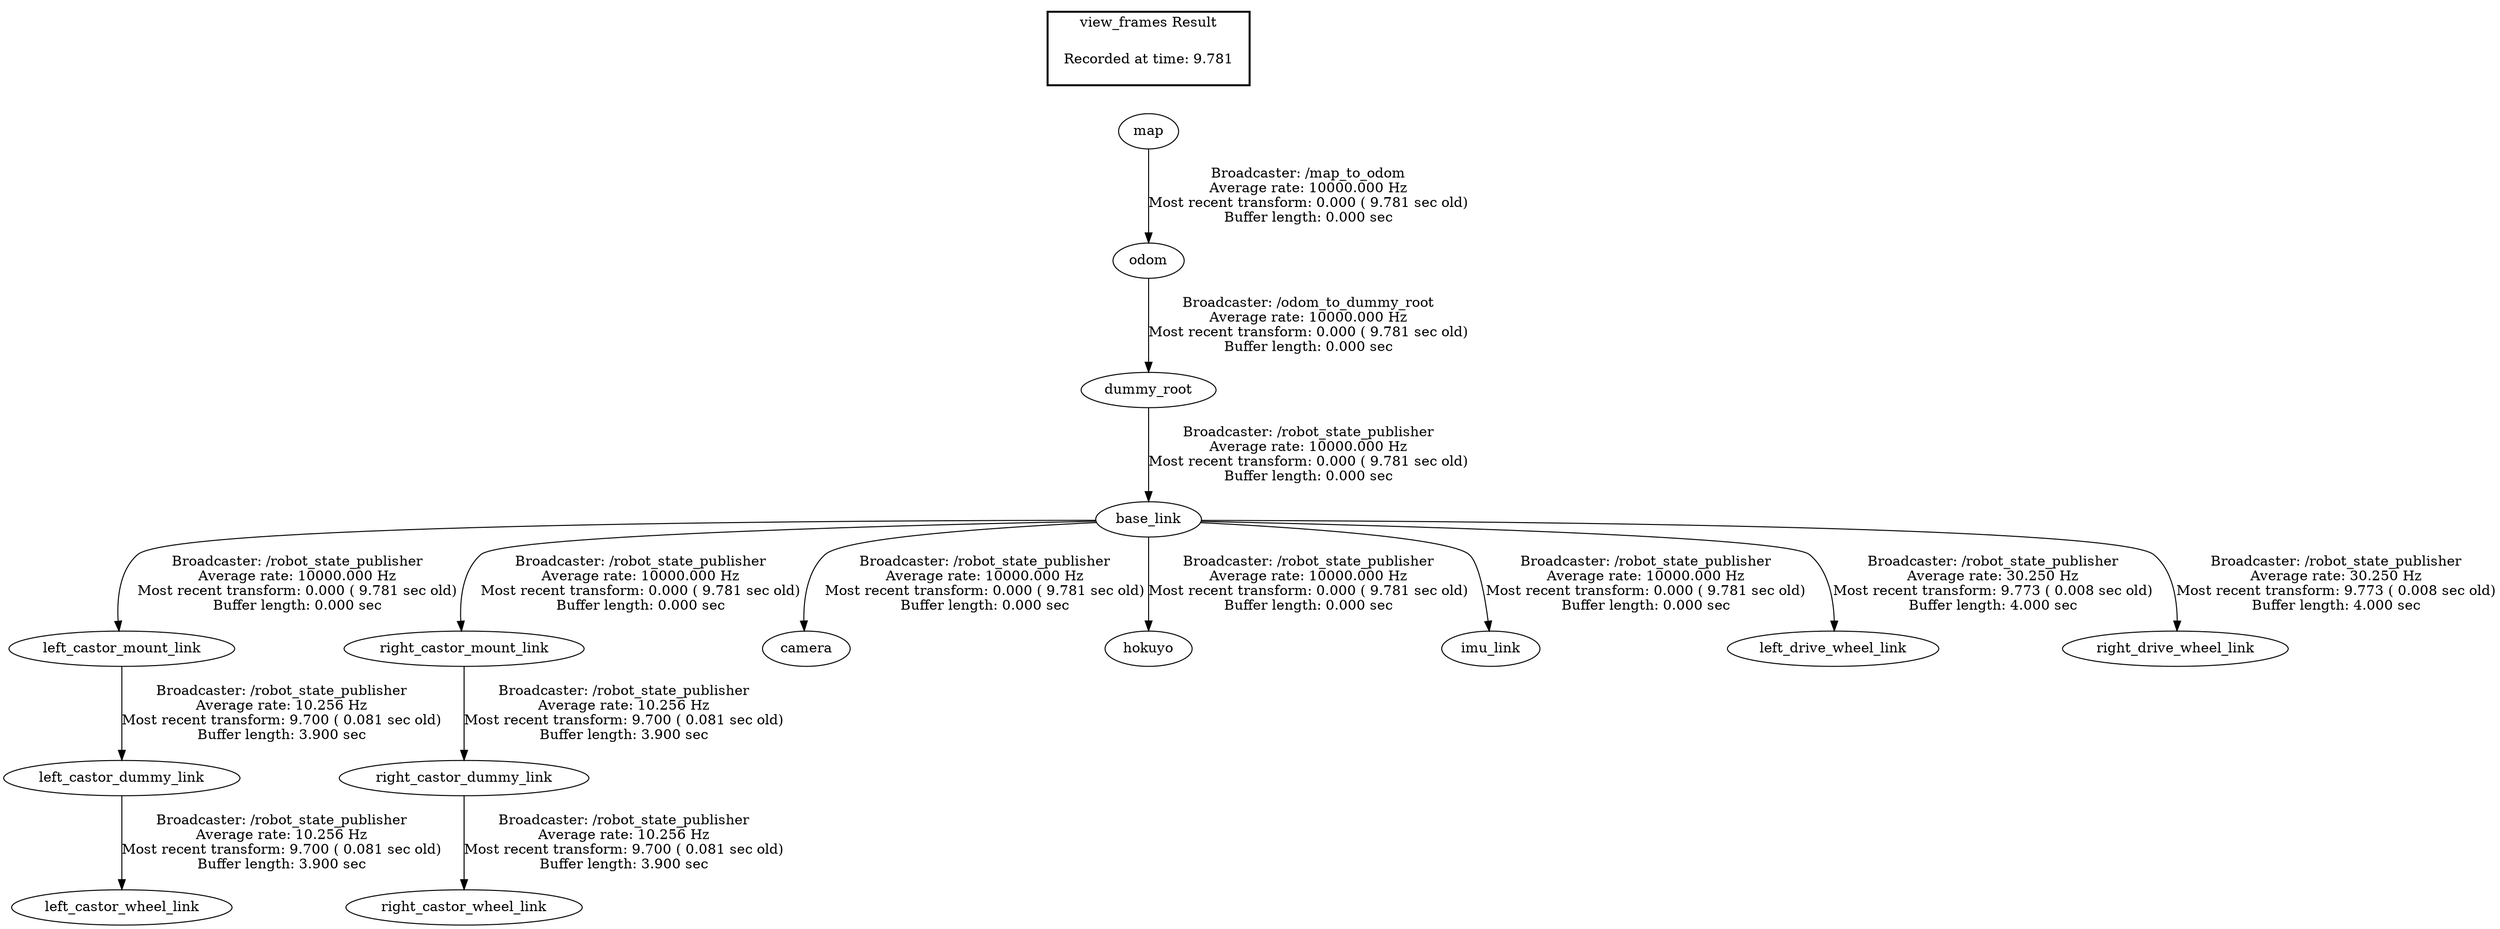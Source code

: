digraph G {
"base_link" -> "left_castor_mount_link"[label="Broadcaster: /robot_state_publisher\nAverage rate: 10000.000 Hz\nMost recent transform: 0.000 ( 9.781 sec old)\nBuffer length: 0.000 sec\n"];
"dummy_root" -> "base_link"[label="Broadcaster: /robot_state_publisher\nAverage rate: 10000.000 Hz\nMost recent transform: 0.000 ( 9.781 sec old)\nBuffer length: 0.000 sec\n"];
"base_link" -> "right_castor_mount_link"[label="Broadcaster: /robot_state_publisher\nAverage rate: 10000.000 Hz\nMost recent transform: 0.000 ( 9.781 sec old)\nBuffer length: 0.000 sec\n"];
"base_link" -> "camera"[label="Broadcaster: /robot_state_publisher\nAverage rate: 10000.000 Hz\nMost recent transform: 0.000 ( 9.781 sec old)\nBuffer length: 0.000 sec\n"];
"odom" -> "dummy_root"[label="Broadcaster: /odom_to_dummy_root\nAverage rate: 10000.000 Hz\nMost recent transform: 0.000 ( 9.781 sec old)\nBuffer length: 0.000 sec\n"];
"base_link" -> "hokuyo"[label="Broadcaster: /robot_state_publisher\nAverage rate: 10000.000 Hz\nMost recent transform: 0.000 ( 9.781 sec old)\nBuffer length: 0.000 sec\n"];
"base_link" -> "imu_link"[label="Broadcaster: /robot_state_publisher\nAverage rate: 10000.000 Hz\nMost recent transform: 0.000 ( 9.781 sec old)\nBuffer length: 0.000 sec\n"];
"map" -> "odom"[label="Broadcaster: /map_to_odom\nAverage rate: 10000.000 Hz\nMost recent transform: 0.000 ( 9.781 sec old)\nBuffer length: 0.000 sec\n"];
"base_link" -> "left_drive_wheel_link"[label="Broadcaster: /robot_state_publisher\nAverage rate: 30.250 Hz\nMost recent transform: 9.773 ( 0.008 sec old)\nBuffer length: 4.000 sec\n"];
"base_link" -> "right_drive_wheel_link"[label="Broadcaster: /robot_state_publisher\nAverage rate: 30.250 Hz\nMost recent transform: 9.773 ( 0.008 sec old)\nBuffer length: 4.000 sec\n"];
"left_castor_dummy_link" -> "left_castor_wheel_link"[label="Broadcaster: /robot_state_publisher\nAverage rate: 10.256 Hz\nMost recent transform: 9.700 ( 0.081 sec old)\nBuffer length: 3.900 sec\n"];
"left_castor_mount_link" -> "left_castor_dummy_link"[label="Broadcaster: /robot_state_publisher\nAverage rate: 10.256 Hz\nMost recent transform: 9.700 ( 0.081 sec old)\nBuffer length: 3.900 sec\n"];
"right_castor_dummy_link" -> "right_castor_wheel_link"[label="Broadcaster: /robot_state_publisher\nAverage rate: 10.256 Hz\nMost recent transform: 9.700 ( 0.081 sec old)\nBuffer length: 3.900 sec\n"];
"right_castor_mount_link" -> "right_castor_dummy_link"[label="Broadcaster: /robot_state_publisher\nAverage rate: 10.256 Hz\nMost recent transform: 9.700 ( 0.081 sec old)\nBuffer length: 3.900 sec\n"];
edge [style=invis];
 subgraph cluster_legend { style=bold; color=black; label ="view_frames Result";
"Recorded at time: 9.781"[ shape=plaintext ] ;
 }->"map";
}